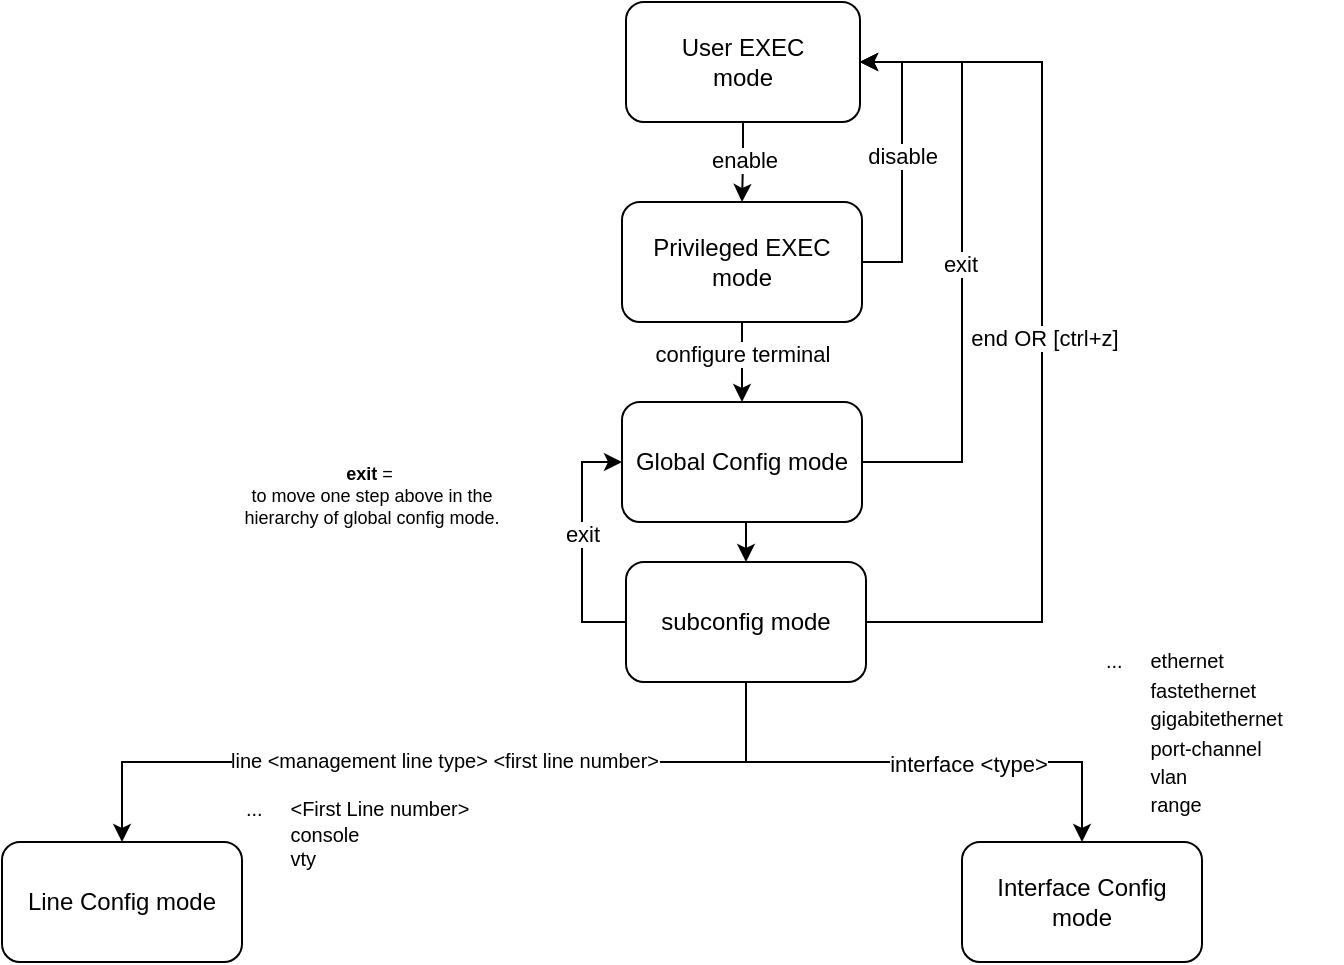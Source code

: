 <mxfile version="24.7.8">
  <diagram name="Page-1" id="cajwBeSXNfVDywJmZE5A">
    <mxGraphModel dx="1272" dy="807" grid="1" gridSize="10" guides="1" tooltips="1" connect="1" arrows="1" fold="1" page="1" pageScale="1" pageWidth="850" pageHeight="1100" math="0" shadow="0">
      <root>
        <mxCell id="0" />
        <mxCell id="1" parent="0" />
        <mxCell id="4VmVAdeePWyVjQhq9N3H-5" style="edgeStyle=orthogonalEdgeStyle;rounded=0;orthogonalLoop=1;jettySize=auto;html=1;exitX=0.5;exitY=1;exitDx=0;exitDy=0;entryX=0.5;entryY=0;entryDx=0;entryDy=0;" parent="1" source="4VmVAdeePWyVjQhq9N3H-1" target="4VmVAdeePWyVjQhq9N3H-3" edge="1">
          <mxGeometry relative="1" as="geometry" />
        </mxCell>
        <mxCell id="4VmVAdeePWyVjQhq9N3H-20" value="enable" style="edgeLabel;html=1;align=center;verticalAlign=middle;resizable=0;points=[];" parent="4VmVAdeePWyVjQhq9N3H-5" vertex="1" connectable="0">
          <mxGeometry x="-0.052" relative="1" as="geometry">
            <mxPoint as="offset" />
          </mxGeometry>
        </mxCell>
        <mxCell id="4VmVAdeePWyVjQhq9N3H-1" value="User EXEC&lt;div&gt;mode&lt;/div&gt;" style="rounded=1;whiteSpace=wrap;html=1;" parent="1" vertex="1">
          <mxGeometry x="352" y="100" width="117" height="60" as="geometry" />
        </mxCell>
        <mxCell id="4VmVAdeePWyVjQhq9N3H-10" style="edgeStyle=orthogonalEdgeStyle;rounded=0;orthogonalLoop=1;jettySize=auto;html=1;exitX=0.5;exitY=1;exitDx=0;exitDy=0;entryX=0.5;entryY=0;entryDx=0;entryDy=0;" parent="1" source="4VmVAdeePWyVjQhq9N3H-3" target="4VmVAdeePWyVjQhq9N3H-8" edge="1">
          <mxGeometry relative="1" as="geometry" />
        </mxCell>
        <mxCell id="4VmVAdeePWyVjQhq9N3H-21" value="configure terminal" style="edgeLabel;html=1;align=center;verticalAlign=middle;resizable=0;points=[];" parent="4VmVAdeePWyVjQhq9N3H-10" vertex="1" connectable="0">
          <mxGeometry x="-0.22" relative="1" as="geometry">
            <mxPoint as="offset" />
          </mxGeometry>
        </mxCell>
        <mxCell id="4VmVAdeePWyVjQhq9N3H-18" style="edgeStyle=orthogonalEdgeStyle;rounded=0;orthogonalLoop=1;jettySize=auto;html=1;exitX=1;exitY=0.5;exitDx=0;exitDy=0;entryX=1;entryY=0.5;entryDx=0;entryDy=0;" parent="1" source="4VmVAdeePWyVjQhq9N3H-3" target="4VmVAdeePWyVjQhq9N3H-1" edge="1">
          <mxGeometry relative="1" as="geometry" />
        </mxCell>
        <mxCell id="4VmVAdeePWyVjQhq9N3H-19" value="disable" style="edgeLabel;html=1;align=center;verticalAlign=middle;resizable=0;points=[];" parent="4VmVAdeePWyVjQhq9N3H-18" vertex="1" connectable="0">
          <mxGeometry x="0.038" relative="1" as="geometry">
            <mxPoint as="offset" />
          </mxGeometry>
        </mxCell>
        <mxCell id="4VmVAdeePWyVjQhq9N3H-3" value="Privileged EXEC&lt;div&gt;&lt;span style=&quot;background-color: initial;&quot;&gt;mode&lt;/span&gt;&lt;/div&gt;" style="rounded=1;whiteSpace=wrap;html=1;" parent="1" vertex="1">
          <mxGeometry x="350" y="200" width="120" height="60" as="geometry" />
        </mxCell>
        <mxCell id="4VmVAdeePWyVjQhq9N3H-6" value="Line Config mode" style="rounded=1;whiteSpace=wrap;html=1;" parent="1" vertex="1">
          <mxGeometry x="40" y="520" width="120" height="60" as="geometry" />
        </mxCell>
        <mxCell id="4VmVAdeePWyVjQhq9N3H-7" value="Interface Config mode" style="rounded=1;whiteSpace=wrap;html=1;" parent="1" vertex="1">
          <mxGeometry x="520" y="520" width="120" height="60" as="geometry" />
        </mxCell>
        <mxCell id="4VmVAdeePWyVjQhq9N3H-14" style="edgeStyle=orthogonalEdgeStyle;rounded=0;orthogonalLoop=1;jettySize=auto;html=1;exitX=0.5;exitY=1;exitDx=0;exitDy=0;entryX=0.5;entryY=0;entryDx=0;entryDy=0;" parent="1" source="4VmVAdeePWyVjQhq9N3H-8" target="4VmVAdeePWyVjQhq9N3H-13" edge="1">
          <mxGeometry relative="1" as="geometry" />
        </mxCell>
        <mxCell id="4VmVAdeePWyVjQhq9N3H-26" style="edgeStyle=orthogonalEdgeStyle;rounded=0;orthogonalLoop=1;jettySize=auto;html=1;exitX=1;exitY=0.5;exitDx=0;exitDy=0;entryX=1;entryY=0.5;entryDx=0;entryDy=0;" parent="1" source="4VmVAdeePWyVjQhq9N3H-8" target="4VmVAdeePWyVjQhq9N3H-1" edge="1">
          <mxGeometry relative="1" as="geometry">
            <Array as="points">
              <mxPoint x="520" y="330" />
              <mxPoint x="520" y="130" />
            </Array>
          </mxGeometry>
        </mxCell>
        <mxCell id="4VmVAdeePWyVjQhq9N3H-27" value="exit" style="edgeLabel;html=1;align=center;verticalAlign=middle;resizable=0;points=[];" parent="4VmVAdeePWyVjQhq9N3H-26" vertex="1" connectable="0">
          <mxGeometry x="-0.006" y="1" relative="1" as="geometry">
            <mxPoint as="offset" />
          </mxGeometry>
        </mxCell>
        <mxCell id="4VmVAdeePWyVjQhq9N3H-8" value="Global Config mode" style="rounded=1;whiteSpace=wrap;html=1;" parent="1" vertex="1">
          <mxGeometry x="350" y="300" width="120" height="60" as="geometry" />
        </mxCell>
        <mxCell id="4VmVAdeePWyVjQhq9N3H-16" style="edgeStyle=orthogonalEdgeStyle;rounded=0;orthogonalLoop=1;jettySize=auto;html=1;exitX=0.5;exitY=1;exitDx=0;exitDy=0;entryX=0.5;entryY=0;entryDx=0;entryDy=0;" parent="1" source="4VmVAdeePWyVjQhq9N3H-13" target="4VmVAdeePWyVjQhq9N3H-6" edge="1">
          <mxGeometry relative="1" as="geometry" />
        </mxCell>
        <mxCell id="4VmVAdeePWyVjQhq9N3H-22" value="&lt;font style=&quot;font-size: 10px;&quot;&gt;line &amp;lt;management line type&amp;gt; &amp;lt;first line number&amp;gt;&lt;/font&gt;" style="edgeLabel;html=1;align=center;verticalAlign=middle;resizable=0;points=[];" parent="4VmVAdeePWyVjQhq9N3H-16" vertex="1" connectable="0">
          <mxGeometry x="-0.023" y="-1" relative="1" as="geometry">
            <mxPoint as="offset" />
          </mxGeometry>
        </mxCell>
        <mxCell id="4VmVAdeePWyVjQhq9N3H-17" style="edgeStyle=orthogonalEdgeStyle;rounded=0;orthogonalLoop=1;jettySize=auto;html=1;exitX=0.5;exitY=1;exitDx=0;exitDy=0;entryX=0.5;entryY=0;entryDx=0;entryDy=0;" parent="1" source="4VmVAdeePWyVjQhq9N3H-13" target="4VmVAdeePWyVjQhq9N3H-7" edge="1">
          <mxGeometry relative="1" as="geometry" />
        </mxCell>
        <mxCell id="4VmVAdeePWyVjQhq9N3H-23" value="interface &amp;lt;type&amp;gt;" style="edgeLabel;html=1;align=center;verticalAlign=middle;resizable=0;points=[];" parent="4VmVAdeePWyVjQhq9N3H-17" vertex="1" connectable="0">
          <mxGeometry x="0.215" y="-1" relative="1" as="geometry">
            <mxPoint as="offset" />
          </mxGeometry>
        </mxCell>
        <mxCell id="4VmVAdeePWyVjQhq9N3H-24" style="edgeStyle=orthogonalEdgeStyle;rounded=0;orthogonalLoop=1;jettySize=auto;html=1;exitX=1;exitY=0.5;exitDx=0;exitDy=0;entryX=1;entryY=0.5;entryDx=0;entryDy=0;" parent="1" source="4VmVAdeePWyVjQhq9N3H-13" target="4VmVAdeePWyVjQhq9N3H-1" edge="1">
          <mxGeometry relative="1" as="geometry">
            <Array as="points">
              <mxPoint x="560" y="410" />
              <mxPoint x="560" y="130" />
            </Array>
          </mxGeometry>
        </mxCell>
        <mxCell id="4VmVAdeePWyVjQhq9N3H-25" value="end OR [ctrl+z]" style="edgeLabel;html=1;align=center;verticalAlign=middle;resizable=0;points=[];" parent="4VmVAdeePWyVjQhq9N3H-24" vertex="1" connectable="0">
          <mxGeometry x="0.002" y="-1" relative="1" as="geometry">
            <mxPoint as="offset" />
          </mxGeometry>
        </mxCell>
        <mxCell id="4VmVAdeePWyVjQhq9N3H-30" style="edgeStyle=orthogonalEdgeStyle;rounded=0;orthogonalLoop=1;jettySize=auto;html=1;exitX=0;exitY=0.5;exitDx=0;exitDy=0;entryX=0;entryY=0.5;entryDx=0;entryDy=0;" parent="1" source="4VmVAdeePWyVjQhq9N3H-13" target="4VmVAdeePWyVjQhq9N3H-8" edge="1">
          <mxGeometry relative="1" as="geometry" />
        </mxCell>
        <mxCell id="4VmVAdeePWyVjQhq9N3H-31" value="exit" style="edgeLabel;html=1;align=center;verticalAlign=middle;resizable=0;points=[];" parent="4VmVAdeePWyVjQhq9N3H-30" vertex="1" connectable="0">
          <mxGeometry x="0.079" relative="1" as="geometry">
            <mxPoint as="offset" />
          </mxGeometry>
        </mxCell>
        <mxCell id="4VmVAdeePWyVjQhq9N3H-13" value="subconfig mode" style="rounded=1;whiteSpace=wrap;html=1;glass=0;" parent="1" vertex="1">
          <mxGeometry x="352" y="380" width="120" height="60" as="geometry" />
        </mxCell>
        <mxCell id="4VmVAdeePWyVjQhq9N3H-32" value="&lt;font style=&quot;font-size: 9px;&quot;&gt;&lt;b&gt;exit&lt;/b&gt; =&amp;nbsp;&lt;/font&gt;&lt;div style=&quot;font-size: 9px;&quot;&gt;&lt;font style=&quot;font-size: 9px;&quot;&gt;to move one step above in the hierarchy of global config mode.&lt;/font&gt;&lt;/div&gt;" style="text;html=1;align=center;verticalAlign=middle;whiteSpace=wrap;rounded=0;" parent="1" vertex="1">
          <mxGeometry x="150" y="330" width="150" height="30" as="geometry" />
        </mxCell>
        <mxCell id="VrkO5PbSzYZlYBDMJ8TB-5" value="&lt;font style=&quot;font-size: 10px;&quot;&gt;...&lt;span style=&quot;white-space: pre;&quot;&gt;&#x9;&lt;/span&gt;ethernet&lt;/font&gt;&lt;div&gt;&lt;font style=&quot;font-size: 10px;&quot;&gt;&lt;span style=&quot;white-space: pre;&quot;&gt;&#x9;&lt;/span&gt;fastethernet&lt;br&gt;&lt;/font&gt;&lt;/div&gt;&lt;div&gt;&lt;font style=&quot;font-size: 10px;&quot;&gt;&lt;span style=&quot;white-space: pre;&quot;&gt;&#x9;&lt;/span&gt;gigabitethernet&lt;br&gt;&lt;/font&gt;&lt;/div&gt;&lt;div&gt;&lt;font style=&quot;font-size: 10px;&quot;&gt;&lt;span style=&quot;white-space: pre;&quot;&gt;&#x9;&lt;/span&gt;port-channel&lt;br&gt;&lt;/font&gt;&lt;/div&gt;&lt;div&gt;&lt;font style=&quot;font-size: 10px;&quot;&gt;&lt;span style=&quot;white-space: pre;&quot;&gt;&#x9;&lt;/span&gt;vlan&lt;br&gt;&lt;/font&gt;&lt;/div&gt;&lt;div&gt;&lt;font style=&quot;font-size: 10px;&quot;&gt;&lt;span style=&quot;white-space: pre;&quot;&gt;&#x9;&lt;/span&gt;range&lt;br&gt;&lt;/font&gt;&lt;/div&gt;" style="text;html=1;align=left;verticalAlign=middle;whiteSpace=wrap;rounded=0;" vertex="1" parent="1">
          <mxGeometry x="590" y="420" width="120" height="90" as="geometry" />
        </mxCell>
        <mxCell id="VrkO5PbSzYZlYBDMJ8TB-6" value="&lt;font style=&quot;font-size: 10px;&quot;&gt;...&lt;span style=&quot;white-space: pre;&quot;&gt;&#x9;&lt;/span&gt;&amp;lt;First Line number&amp;gt;&lt;/font&gt;&lt;div style=&quot;font-size: 10px;&quot;&gt;&lt;font style=&quot;font-size: 10px;&quot;&gt;&lt;span style=&quot;white-space: pre;&quot;&gt;&#x9;&lt;/span&gt;console&lt;/font&gt;&lt;/div&gt;&lt;div style=&quot;font-size: 10px;&quot;&gt;&lt;font style=&quot;font-size: 10px;&quot;&gt;&lt;span style=&quot;white-space: pre;&quot;&gt;&#x9;&lt;/span&gt;vty&lt;/font&gt;&lt;/div&gt;" style="text;html=1;align=left;verticalAlign=middle;whiteSpace=wrap;rounded=0;" vertex="1" parent="1">
          <mxGeometry x="160" y="500" width="120" height="30" as="geometry" />
        </mxCell>
      </root>
    </mxGraphModel>
  </diagram>
</mxfile>
